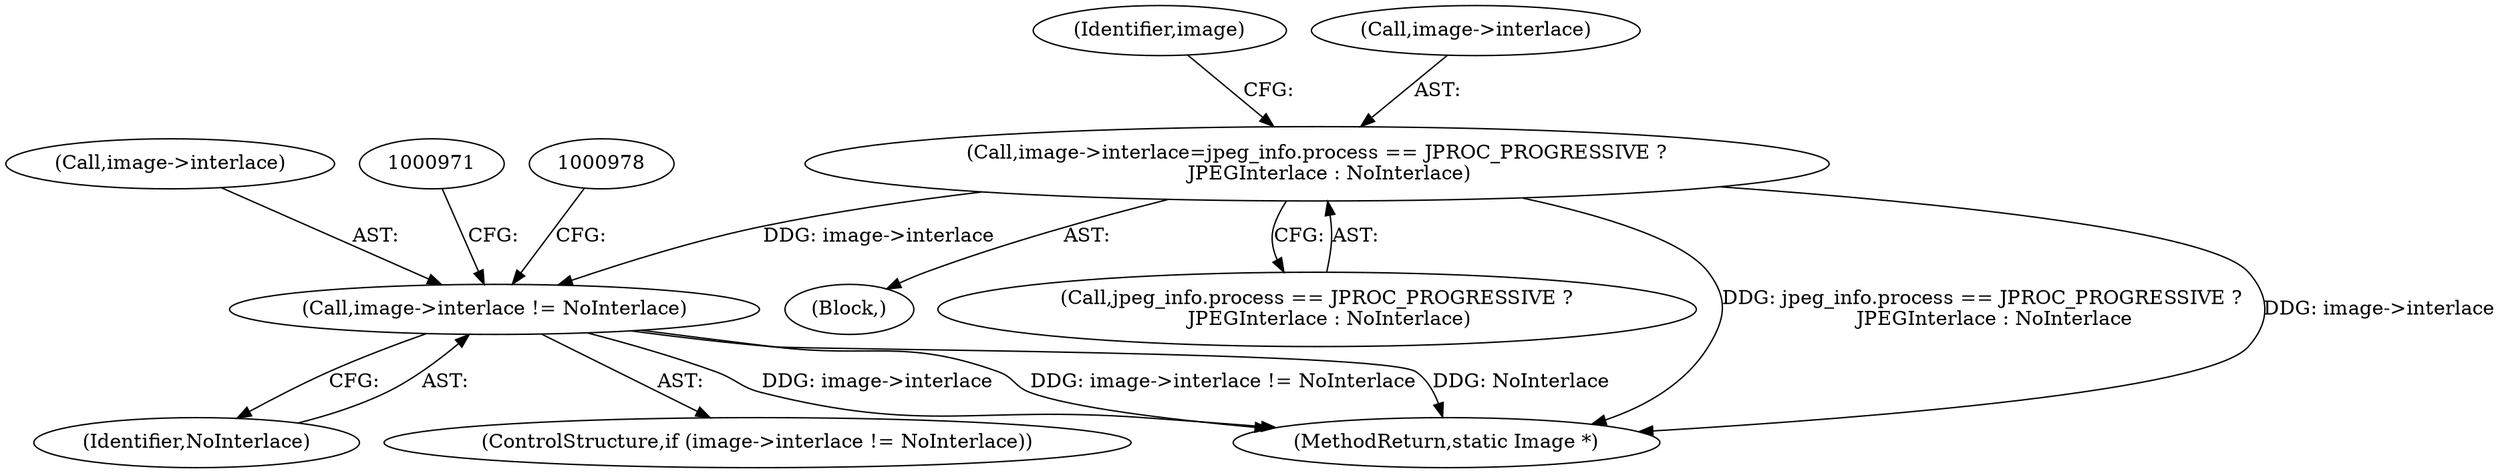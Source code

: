 digraph "0_ImageMagick_f6e9d0d9955e85bdd7540b251cd50d598dacc5e6_29@pointer" {
"1000618" [label="(Call,image->interlace=jpeg_info.process == JPROC_PROGRESSIVE ?\n    JPEGInterlace : NoInterlace)"];
"1000965" [label="(Call,image->interlace != NoInterlace)"];
"1001807" [label="(MethodReturn,static Image *)"];
"1000965" [label="(Call,image->interlace != NoInterlace)"];
"1000969" [label="(Identifier,NoInterlace)"];
"1000632" [label="(Identifier,image)"];
"1000110" [label="(Block,)"];
"1000622" [label="(Call,jpeg_info.process == JPROC_PROGRESSIVE ?\n    JPEGInterlace : NoInterlace)"];
"1000964" [label="(ControlStructure,if (image->interlace != NoInterlace))"];
"1000619" [label="(Call,image->interlace)"];
"1000966" [label="(Call,image->interlace)"];
"1000618" [label="(Call,image->interlace=jpeg_info.process == JPROC_PROGRESSIVE ?\n    JPEGInterlace : NoInterlace)"];
"1000618" -> "1000110"  [label="AST: "];
"1000618" -> "1000622"  [label="CFG: "];
"1000619" -> "1000618"  [label="AST: "];
"1000622" -> "1000618"  [label="AST: "];
"1000632" -> "1000618"  [label="CFG: "];
"1000618" -> "1001807"  [label="DDG: jpeg_info.process == JPROC_PROGRESSIVE ?\n    JPEGInterlace : NoInterlace"];
"1000618" -> "1001807"  [label="DDG: image->interlace"];
"1000618" -> "1000965"  [label="DDG: image->interlace"];
"1000965" -> "1000964"  [label="AST: "];
"1000965" -> "1000969"  [label="CFG: "];
"1000966" -> "1000965"  [label="AST: "];
"1000969" -> "1000965"  [label="AST: "];
"1000971" -> "1000965"  [label="CFG: "];
"1000978" -> "1000965"  [label="CFG: "];
"1000965" -> "1001807"  [label="DDG: image->interlace != NoInterlace"];
"1000965" -> "1001807"  [label="DDG: NoInterlace"];
"1000965" -> "1001807"  [label="DDG: image->interlace"];
}
